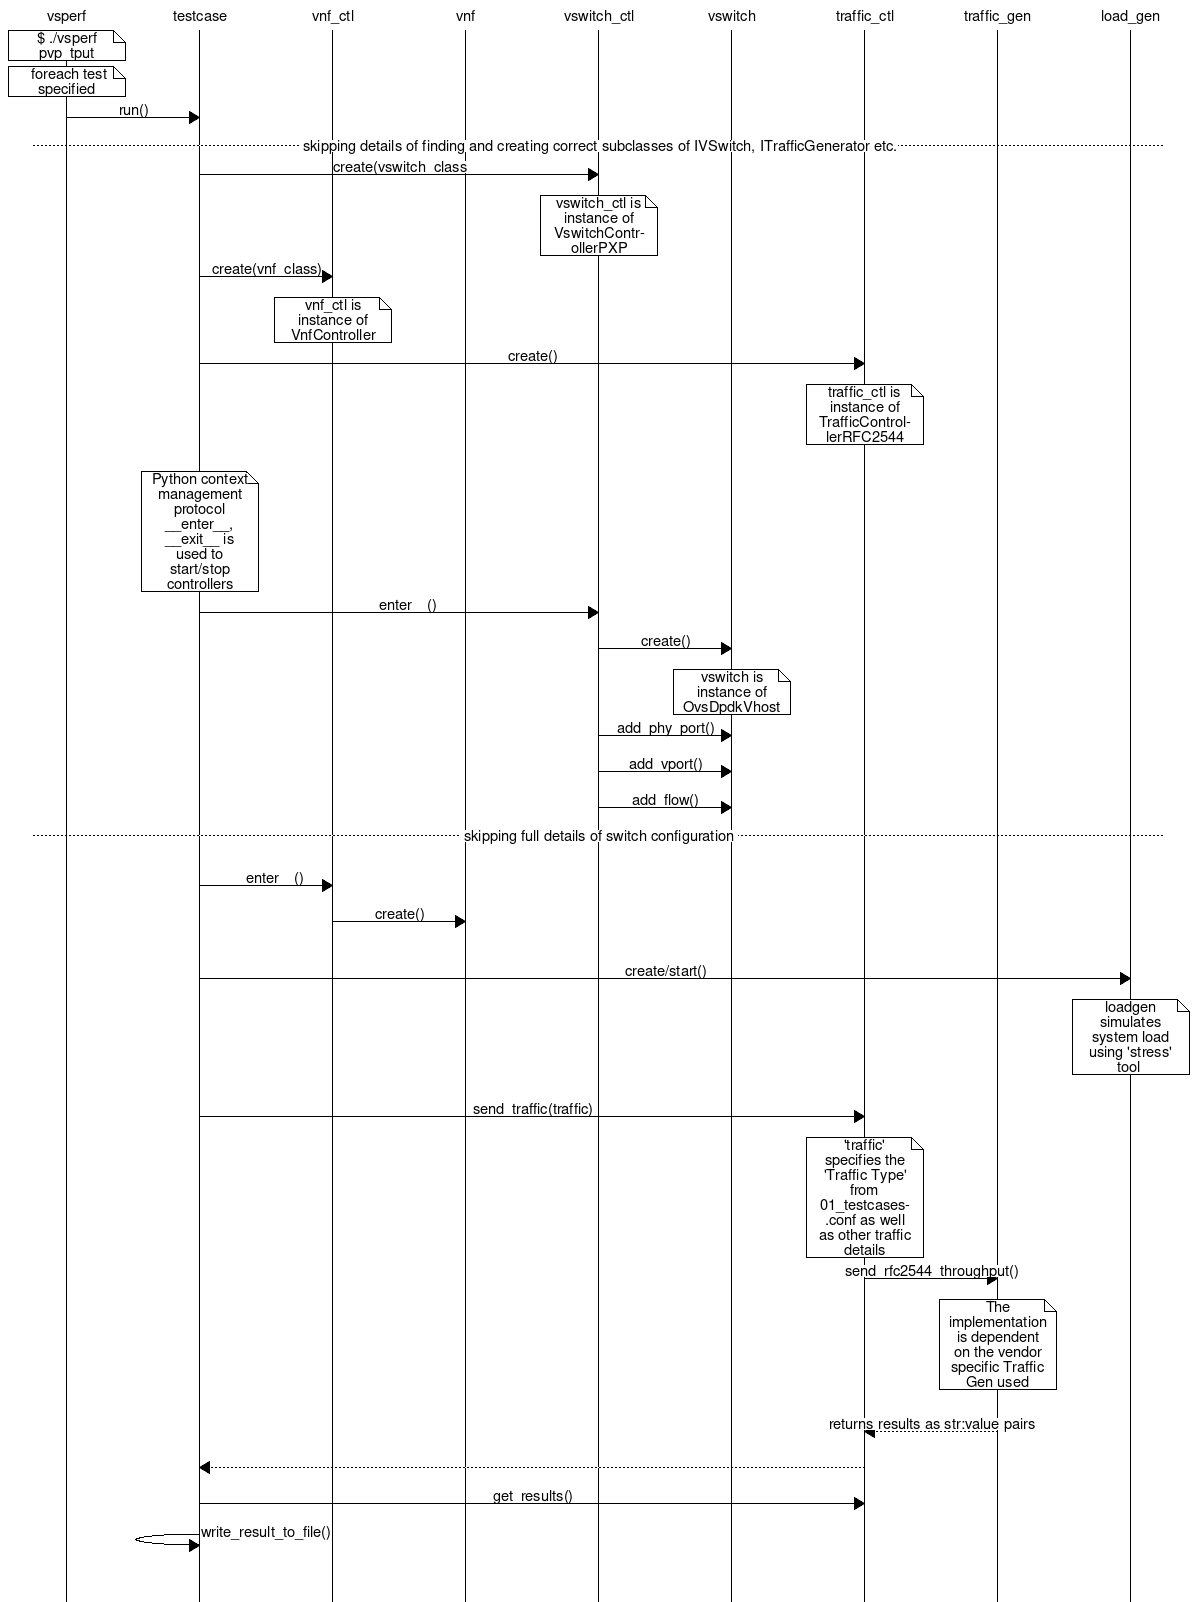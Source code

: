 msc {
  #Options
  hscale = "2.0";

  #Entities
  vsperf, testcase, vnf_ctl, vnf, vswitch_ctl, vswitch, traffic_ctl, traffic_gen, load_gen;

  #Arcs
  vsperf note vsperf [ label = "$ ./vsperf pvp_tput" ];
  vsperf note vsperf [ label = " foreach test specified" ];
  vsperf => testcase [ label="run()" ];
  --- [ label = " skipping details of finding and creating correct subclasses of IVSwitch, ITrafficGenerator etc." ];
  testcase => vswitch_ctl [ label="create(vswitch_class" ];
  vswitch_ctl note vswitch_ctl [ label="vswitch_ctl is instance of VswitchControllerPXP"];
  testcase => vnf_ctl [ label="create(vnf_class)" ];
  vnf_ctl note vnf_ctl [ label="vnf_ctl is instance of VnfController"];
  testcase => traffic_ctl [ label="create()" ];
  traffic_ctl note traffic_ctl [ label="traffic_ctl is instance of TrafficControllerRFC2544"];
  |||;
  testcase note testcase [ label="Python context management protocol __enter__, __exit__ is used to start/stop controllers"];
  testcase => vswitch_ctl [ label="__enter__()"];
  vswitch_ctl => vswitch [ label ="create()"];
  vswitch note vswitch [label="vswitch is instance of OvsDpdkVhost"];
  vswitch_ctl => vswitch [ label="add_phy_port()" ];
  vswitch_ctl => vswitch [ label="add_vport()" ];
  vswitch_ctl => vswitch [ label="add_flow()" ];
  --- [ label = " skipping full details of switch configuration " ];
  |||;
  testcase => vnf_ctl [ label="__enter__()"];
  vnf_ctl => vnf [ label="create()"];
  |||;
  testcase => load_gen [ label="create/start()" ];
  load_gen note load_gen [ label="loadgen simulates system load using 'stress' tool "];
  |||;
  testcase => traffic_ctl [ label="send_traffic(traffic)" ];
  traffic_ctl note traffic_ctl [ label="'traffic' specifies the 'Traffic Type' from 01_testcases.conf as well as other traffic details" ];
  traffic_ctl => traffic_gen [label="send_rfc2544_throughput()"];
  traffic_gen note traffic_gen [label="The implementation is dependent on the vendor specific Traffic Gen used"];
  |||;
  traffic_ctl << traffic_gen [label="returns results as str:value pairs"];
  testcase << traffic_ctl;
  testcase => traffic_ctl [label="get_results()"];
  testcase => testcase [label="write_result_to_file()"];
  |||;
  |||;
}
   
